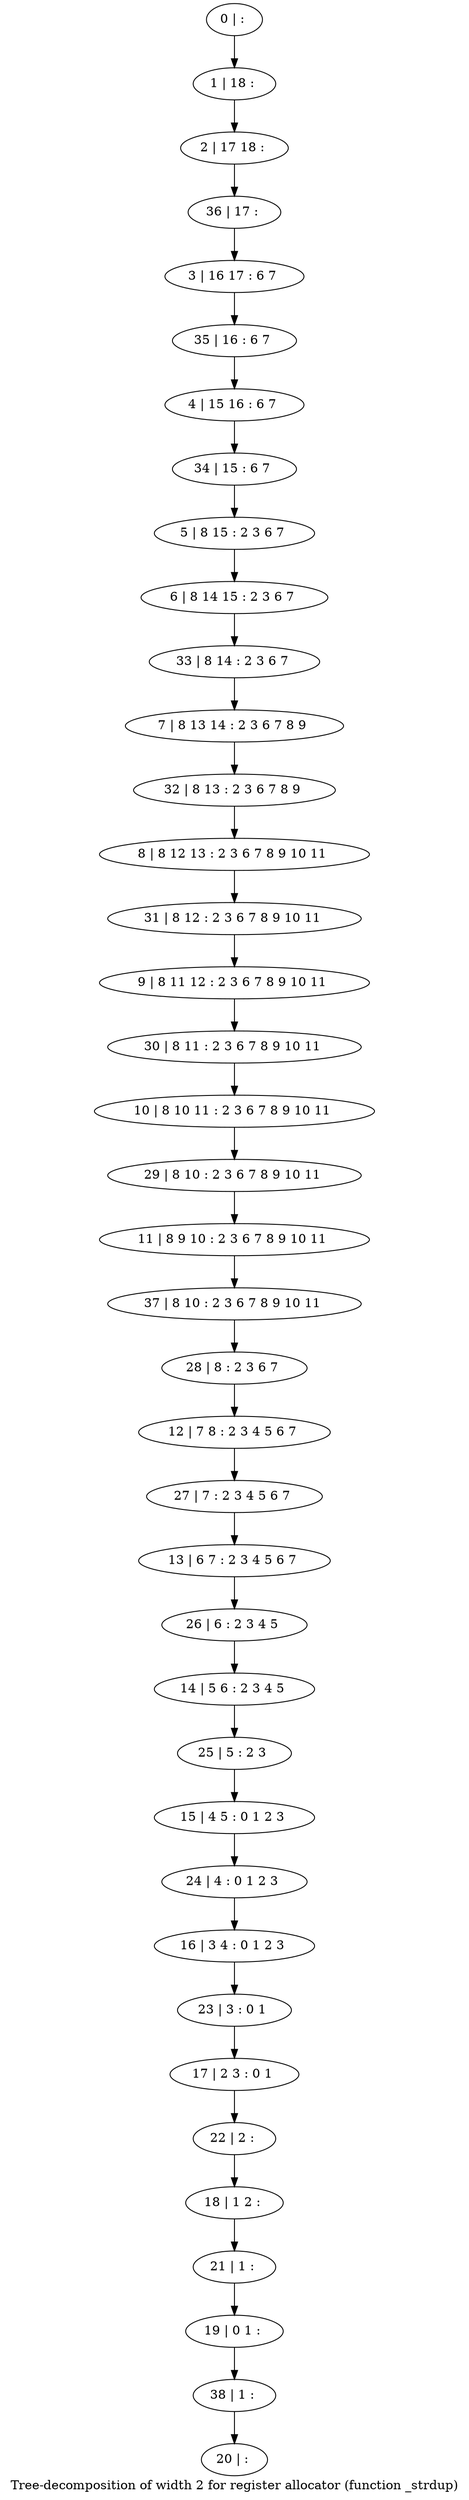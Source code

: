 digraph G {
graph [label="Tree-decomposition of width 2 for register allocator (function _strdup)"]
0[label="0 | : "];
1[label="1 | 18 : "];
2[label="2 | 17 18 : "];
3[label="3 | 16 17 : 6 7 "];
4[label="4 | 15 16 : 6 7 "];
5[label="5 | 8 15 : 2 3 6 7 "];
6[label="6 | 8 14 15 : 2 3 6 7 "];
7[label="7 | 8 13 14 : 2 3 6 7 8 9 "];
8[label="8 | 8 12 13 : 2 3 6 7 8 9 10 11 "];
9[label="9 | 8 11 12 : 2 3 6 7 8 9 10 11 "];
10[label="10 | 8 10 11 : 2 3 6 7 8 9 10 11 "];
11[label="11 | 8 9 10 : 2 3 6 7 8 9 10 11 "];
12[label="12 | 7 8 : 2 3 4 5 6 7 "];
13[label="13 | 6 7 : 2 3 4 5 6 7 "];
14[label="14 | 5 6 : 2 3 4 5 "];
15[label="15 | 4 5 : 0 1 2 3 "];
16[label="16 | 3 4 : 0 1 2 3 "];
17[label="17 | 2 3 : 0 1 "];
18[label="18 | 1 2 : "];
19[label="19 | 0 1 : "];
20[label="20 | : "];
21[label="21 | 1 : "];
22[label="22 | 2 : "];
23[label="23 | 3 : 0 1 "];
24[label="24 | 4 : 0 1 2 3 "];
25[label="25 | 5 : 2 3 "];
26[label="26 | 6 : 2 3 4 5 "];
27[label="27 | 7 : 2 3 4 5 6 7 "];
28[label="28 | 8 : 2 3 6 7 "];
29[label="29 | 8 10 : 2 3 6 7 8 9 10 11 "];
30[label="30 | 8 11 : 2 3 6 7 8 9 10 11 "];
31[label="31 | 8 12 : 2 3 6 7 8 9 10 11 "];
32[label="32 | 8 13 : 2 3 6 7 8 9 "];
33[label="33 | 8 14 : 2 3 6 7 "];
34[label="34 | 15 : 6 7 "];
35[label="35 | 16 : 6 7 "];
36[label="36 | 17 : "];
37[label="37 | 8 10 : 2 3 6 7 8 9 10 11 "];
38[label="38 | 1 : "];
0->1 ;
1->2 ;
5->6 ;
21->19 ;
18->21 ;
22->18 ;
17->22 ;
23->17 ;
16->23 ;
24->16 ;
15->24 ;
25->15 ;
14->25 ;
26->14 ;
13->26 ;
27->13 ;
12->27 ;
28->12 ;
29->11 ;
10->29 ;
30->10 ;
9->30 ;
31->9 ;
8->31 ;
32->8 ;
7->32 ;
33->7 ;
6->33 ;
34->5 ;
4->34 ;
35->4 ;
3->35 ;
36->3 ;
2->36 ;
37->28 ;
11->37 ;
38->20 ;
19->38 ;
}
